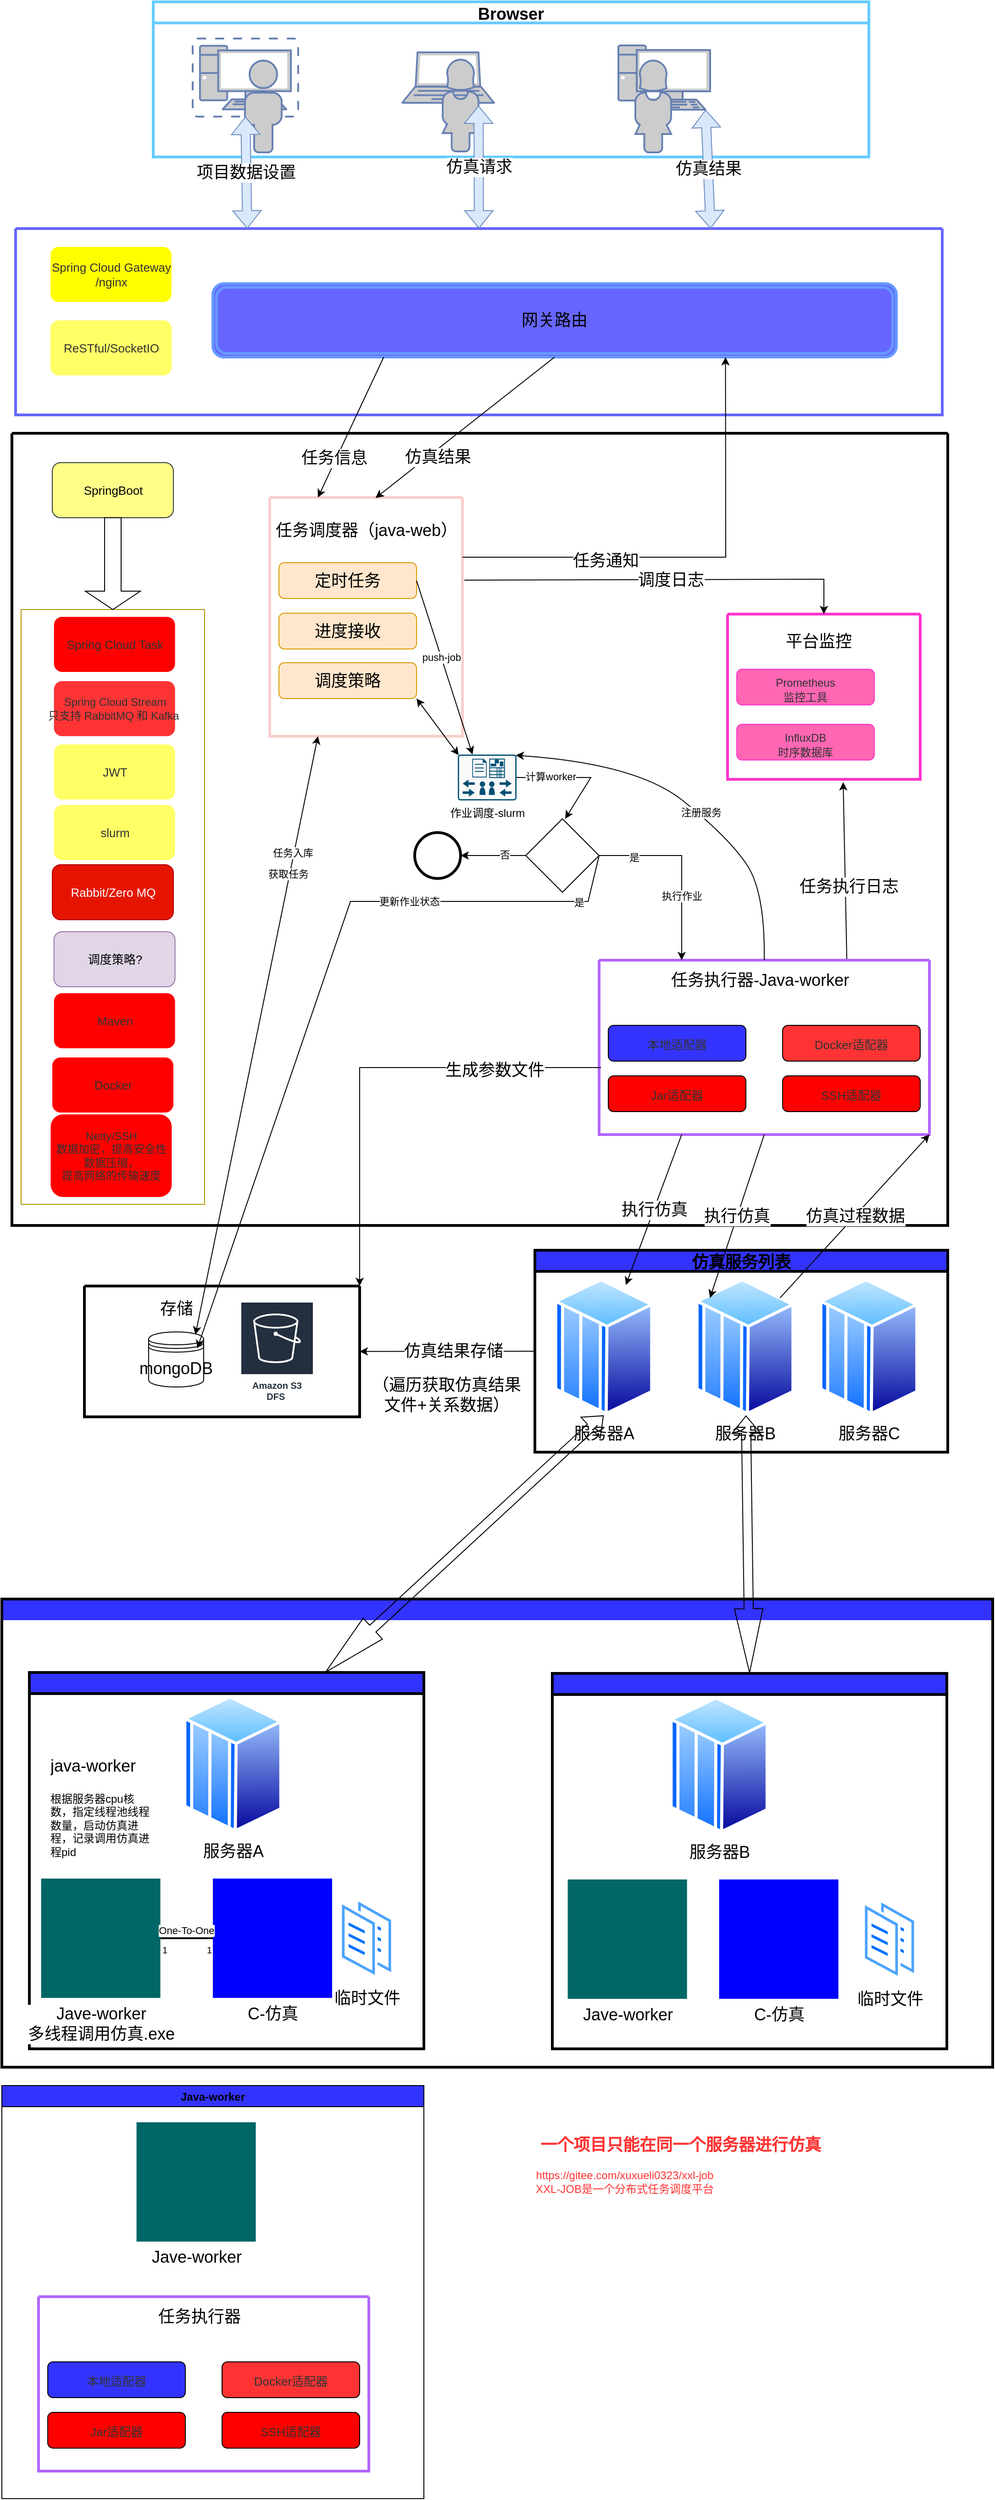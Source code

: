 <mxfile version="15.6.6" type="github">
  <diagram id="qDoRCjZpvKYwgtijY3Rj" name="Page-1">
    <mxGraphModel dx="1350" dy="805" grid="1" gridSize="10" guides="1" tooltips="1" connect="1" arrows="1" fold="1" page="1" pageScale="1" pageWidth="1169" pageHeight="1654" math="0" shadow="0">
      <root>
        <mxCell id="0" />
        <mxCell id="1" parent="0" />
        <mxCell id="FIGIB_8hsxKfk9FqheqO-1" value="Browser" style="swimlane;strokeColor=#66ccff;strokeWidth=3;fontSize=18;" vertex="1" parent="1">
          <mxGeometry x="185" y="70" width="780" height="169" as="geometry" />
        </mxCell>
        <mxCell id="FIGIB_8hsxKfk9FqheqO-2" value="" style="fontColor=#0066CC;verticalAlign=top;verticalLabelPosition=bottom;labelPosition=center;align=center;html=1;outlineConnect=0;fillColor=#CCCCCC;strokeColor=#6881B3;gradientColor=none;gradientDirection=north;strokeWidth=2;shape=mxgraph.networks.virtual_pc;" vertex="1" parent="FIGIB_8hsxKfk9FqheqO-1">
          <mxGeometry x="43" y="40" width="115" height="85" as="geometry" />
        </mxCell>
        <mxCell id="FIGIB_8hsxKfk9FqheqO-3" value="" style="fontColor=#0066CC;verticalAlign=top;verticalLabelPosition=bottom;labelPosition=center;align=center;html=1;outlineConnect=0;fillColor=#CCCCCC;strokeColor=#6881B3;gradientColor=none;gradientDirection=north;strokeWidth=2;shape=mxgraph.networks.laptop;" vertex="1" parent="FIGIB_8hsxKfk9FqheqO-1">
          <mxGeometry x="271.5" y="55" width="100" height="55" as="geometry" />
        </mxCell>
        <mxCell id="FIGIB_8hsxKfk9FqheqO-4" value="" style="fontColor=#0066CC;verticalAlign=top;verticalLabelPosition=bottom;labelPosition=center;align=center;html=1;outlineConnect=0;fillColor=#CCCCCC;strokeColor=#6881B3;gradientColor=none;gradientDirection=north;strokeWidth=2;shape=mxgraph.networks.pc;" vertex="1" parent="FIGIB_8hsxKfk9FqheqO-1">
          <mxGeometry x="507" y="47.5" width="100" height="70" as="geometry" />
        </mxCell>
        <mxCell id="FIGIB_8hsxKfk9FqheqO-5" value="" style="fontColor=#0066CC;verticalAlign=top;verticalLabelPosition=bottom;labelPosition=center;align=center;html=1;outlineConnect=0;fillColor=#CCCCCC;strokeColor=#6881B3;gradientColor=none;gradientDirection=north;strokeWidth=2;shape=mxgraph.networks.user_female;rounded=0;shadow=0;glass=0;sketch=0;fontSize=18;startSize=23;" vertex="1" parent="FIGIB_8hsxKfk9FqheqO-1">
          <mxGeometry x="315" y="63" width="40" height="100" as="geometry" />
        </mxCell>
        <mxCell id="FIGIB_8hsxKfk9FqheqO-6" value="" style="fontColor=#0066CC;verticalAlign=top;verticalLabelPosition=bottom;labelPosition=center;align=center;html=1;outlineConnect=0;fillColor=#CCCCCC;strokeColor=#6881B3;gradientColor=none;gradientDirection=north;strokeWidth=2;shape=mxgraph.networks.user_male;rounded=0;shadow=0;glass=0;sketch=0;fontSize=18;startSize=23;" vertex="1" parent="FIGIB_8hsxKfk9FqheqO-1">
          <mxGeometry x="100" y="64" width="40" height="100" as="geometry" />
        </mxCell>
        <mxCell id="FIGIB_8hsxKfk9FqheqO-7" value="" style="fontColor=#0066CC;verticalAlign=top;verticalLabelPosition=bottom;labelPosition=center;align=center;html=1;outlineConnect=0;fillColor=#CCCCCC;strokeColor=#6881B3;gradientColor=none;gradientDirection=north;strokeWidth=2;shape=mxgraph.networks.user_female;rounded=0;shadow=0;glass=0;sketch=0;fontSize=18;startSize=23;" vertex="1" parent="FIGIB_8hsxKfk9FqheqO-1">
          <mxGeometry x="525" y="64" width="40" height="100" as="geometry" />
        </mxCell>
        <mxCell id="FIGIB_8hsxKfk9FqheqO-8" value="" style="swimlane;startSize=0;fontSize=18;strokeColor=#6666ff;strokeWidth=3;" vertex="1" parent="1">
          <mxGeometry x="35" y="317" width="1010" height="203" as="geometry" />
        </mxCell>
        <mxCell id="FIGIB_8hsxKfk9FqheqO-9" value="&lt;font style=&quot;font-size: 18px&quot;&gt;网关路由&lt;/font&gt;" style="shape=ext;double=1;rounded=1;whiteSpace=wrap;html=1;strokeColor=#6699ff;strokeWidth=3;fontSize=18;fillColor=#6666FF;" vertex="1" parent="FIGIB_8hsxKfk9FqheqO-8">
          <mxGeometry x="215" y="60" width="745" height="80" as="geometry" />
        </mxCell>
        <mxCell id="FIGIB_8hsxKfk9FqheqO-10" value="&lt;span style=&quot;color: rgb(50 , 50 , 50) ; font-size: 13px ; background-color: rgba(255 , 255 , 255 , 0.01)&quot;&gt;Spring Cloud Gateway&lt;br&gt;/nginx&lt;br&gt;&lt;/span&gt;" style="rounded=1;align=center;fillColor=#FFFF00;strokeColor=none;html=1;fontColor=#596780;fontSize=12" vertex="1" parent="FIGIB_8hsxKfk9FqheqO-8">
          <mxGeometry x="38" y="20" width="132" height="60" as="geometry" />
        </mxCell>
        <mxCell id="FIGIB_8hsxKfk9FqheqO-11" value="&lt;span style=&quot;color: rgb(50 , 50 , 50) ; font-size: 13px ; background-color: rgba(255 , 255 , 255 , 0.01)&quot;&gt;ReSTful/SocketIO&lt;/span&gt;" style="rounded=1;align=center;fillColor=#ffff66;strokeColor=none;html=1;fontColor=#596780;fontSize=12" vertex="1" parent="FIGIB_8hsxKfk9FqheqO-8">
          <mxGeometry x="38" y="100" width="132" height="60" as="geometry" />
        </mxCell>
        <mxCell id="FIGIB_8hsxKfk9FqheqO-12" value="项目数据设置" style="shape=flexArrow;endArrow=classic;startArrow=classic;html=1;rounded=0;fontSize=18;entryX=0.25;entryY=0;entryDx=0;entryDy=0;exitX=0.5;exitY=1;exitDx=0;exitDy=0;fillColor=#dae8fc;strokeColor=#6c8ebf;exitPerimeter=0;" edge="1" parent="1" source="FIGIB_8hsxKfk9FqheqO-2" target="FIGIB_8hsxKfk9FqheqO-8">
          <mxGeometry width="100" height="100" relative="1" as="geometry">
            <mxPoint x="440" y="627" as="sourcePoint" />
            <mxPoint x="460" y="277" as="targetPoint" />
          </mxGeometry>
        </mxCell>
        <mxCell id="FIGIB_8hsxKfk9FqheqO-13" value="仿真请求" style="shape=flexArrow;endArrow=classic;startArrow=classic;html=1;rounded=0;fontSize=18;entryX=0.99;entryY=0.5;entryDx=0;entryDy=0;exitX=0.5;exitY=0;exitDx=0;exitDy=0;fillColor=#dae8fc;strokeColor=#6c8ebf;entryPerimeter=0;" edge="1" parent="1" source="FIGIB_8hsxKfk9FqheqO-8" target="FIGIB_8hsxKfk9FqheqO-5">
          <mxGeometry width="100" height="100" relative="1" as="geometry">
            <mxPoint x="626" y="276" as="sourcePoint" />
            <mxPoint x="630" y="190" as="targetPoint" />
          </mxGeometry>
        </mxCell>
        <mxCell id="FIGIB_8hsxKfk9FqheqO-14" value="仿真结果" style="shape=flexArrow;endArrow=classic;startArrow=classic;html=1;rounded=0;fontSize=18;entryX=0.75;entryY=0;entryDx=0;entryDy=0;fillColor=#dae8fc;strokeColor=#6c8ebf;exitX=0.95;exitY=1;exitDx=0;exitDy=0;exitPerimeter=0;" edge="1" parent="1" source="FIGIB_8hsxKfk9FqheqO-4" target="FIGIB_8hsxKfk9FqheqO-8">
          <mxGeometry width="100" height="100" relative="1" as="geometry">
            <mxPoint x="786" y="190" as="sourcePoint" />
            <mxPoint x="639" y="298" as="targetPoint" />
          </mxGeometry>
        </mxCell>
        <mxCell id="FIGIB_8hsxKfk9FqheqO-15" value="" style="swimlane;startSize=0;fontSize=18;strokeColor=default;strokeWidth=3;fillColor=#e1d5e7;fontColor=default;" vertex="1" parent="1">
          <mxGeometry x="31" y="540" width="1020" height="863" as="geometry" />
        </mxCell>
        <mxCell id="FIGIB_8hsxKfk9FqheqO-16" value="" style="swimlane;startSize=0;fontSize=18;strokeWidth=3;fillColor=#F8CECC;strokeColor=#F8CECC;fontColor=default;" vertex="1" parent="FIGIB_8hsxKfk9FqheqO-15">
          <mxGeometry x="281" y="70" width="210" height="260" as="geometry" />
        </mxCell>
        <mxCell id="FIGIB_8hsxKfk9FqheqO-17" value="定时任务" style="rounded=1;whiteSpace=wrap;html=1;fontSize=18;fillColor=#ffe6cc;strokeColor=#d79b00;" vertex="1" parent="FIGIB_8hsxKfk9FqheqO-16">
          <mxGeometry x="10" y="71" width="150" height="39" as="geometry" />
        </mxCell>
        <mxCell id="FIGIB_8hsxKfk9FqheqO-18" value="进度接收" style="rounded=1;whiteSpace=wrap;html=1;fontSize=18;fillColor=#ffe6cc;strokeColor=#d79b00;" vertex="1" parent="FIGIB_8hsxKfk9FqheqO-16">
          <mxGeometry x="10" y="126" width="150" height="39" as="geometry" />
        </mxCell>
        <mxCell id="FIGIB_8hsxKfk9FqheqO-19" value="任务调度器（java-web）" style="text;html=1;align=center;verticalAlign=middle;resizable=0;points=[];autosize=1;strokeColor=none;fillColor=none;fontSize=18;fontColor=default;" vertex="1" parent="FIGIB_8hsxKfk9FqheqO-16">
          <mxGeometry y="21" width="210" height="30" as="geometry" />
        </mxCell>
        <mxCell id="FIGIB_8hsxKfk9FqheqO-109" value="调度策略" style="rounded=1;whiteSpace=wrap;html=1;fontSize=18;fillColor=#ffe6cc;strokeColor=#d79b00;fontColor=default;" vertex="1" parent="FIGIB_8hsxKfk9FqheqO-16">
          <mxGeometry x="10" y="180" width="150" height="39" as="geometry" />
        </mxCell>
        <mxCell id="FIGIB_8hsxKfk9FqheqO-20" value="" style="swimlane;startSize=0;fontSize=18;strokeColor=#ff33cc;strokeWidth=3;fillColor=default;fontColor=default;" vertex="1" parent="FIGIB_8hsxKfk9FqheqO-15">
          <mxGeometry x="780" y="197" width="210" height="180" as="geometry" />
        </mxCell>
        <mxCell id="FIGIB_8hsxKfk9FqheqO-21" value="&lt;span style=&quot;color: rgb(50 , 50 , 50) ; font-size: 12px ; background-color: rgba(255 , 255 , 255 , 0.01)&quot;&gt;InfluxDB&lt;/span&gt;&lt;div style=&quot;resize: none ; outline: none ; font-size: 12px ; color: rgb(50 , 50 , 50)&quot;&gt;时序数据库&lt;/div&gt;" style="rounded=1;whiteSpace=wrap;html=1;fontSize=18;strokeColor=#ff33cc;fillColor=#FF66B3;" vertex="1" parent="FIGIB_8hsxKfk9FqheqO-20">
          <mxGeometry x="10" y="120" width="150" height="39" as="geometry" />
        </mxCell>
        <mxCell id="FIGIB_8hsxKfk9FqheqO-22" value="&lt;span style=&quot;color: rgb(50 , 50 , 50) ; font-size: 12px ; background-color: rgba(255 , 255 , 255 , 0.01)&quot;&gt;Prometheus&lt;/span&gt;&lt;div style=&quot;resize: none ; outline: none ; font-size: 12px ; color: rgb(50 , 50 , 50)&quot;&gt;监控工具&lt;/div&gt;" style="rounded=1;whiteSpace=wrap;html=1;fontSize=18;strokeColor=#ff33cc;fillColor=#FF66B3;" vertex="1" parent="FIGIB_8hsxKfk9FqheqO-20">
          <mxGeometry x="10" y="60" width="150" height="39" as="geometry" />
        </mxCell>
        <mxCell id="FIGIB_8hsxKfk9FqheqO-23" value="" style="endArrow=classic;html=1;rounded=0;fontSize=18;entryX=0.5;entryY=0;entryDx=0;entryDy=0;exitX=1.01;exitY=0.346;exitDx=0;exitDy=0;strokeColor=default;labelBackgroundColor=default;fontColor=default;exitPerimeter=0;" edge="1" parent="FIGIB_8hsxKfk9FqheqO-15" source="FIGIB_8hsxKfk9FqheqO-16" target="FIGIB_8hsxKfk9FqheqO-20">
          <mxGeometry width="50" height="50" relative="1" as="geometry">
            <mxPoint x="530" y="180" as="sourcePoint" />
            <mxPoint x="580" y="130" as="targetPoint" />
            <Array as="points">
              <mxPoint x="885" y="159" />
            </Array>
          </mxGeometry>
        </mxCell>
        <mxCell id="FIGIB_8hsxKfk9FqheqO-24" value="调度日志" style="edgeLabel;html=1;align=center;verticalAlign=middle;resizable=0;points=[];fontSize=18;" vertex="1" connectable="0" parent="FIGIB_8hsxKfk9FqheqO-23">
          <mxGeometry x="0.039" relative="1" as="geometry">
            <mxPoint x="1" as="offset" />
          </mxGeometry>
        </mxCell>
        <mxCell id="FIGIB_8hsxKfk9FqheqO-25" value="" style="endArrow=classic;html=1;rounded=0;fontSize=18;entryX=0.6;entryY=1.017;entryDx=0;entryDy=0;exitX=0.75;exitY=0;exitDx=0;exitDy=0;strokeColor=default;labelBackgroundColor=default;fontColor=default;entryPerimeter=0;" edge="1" parent="FIGIB_8hsxKfk9FqheqO-15" source="FIGIB_8hsxKfk9FqheqO-30" target="FIGIB_8hsxKfk9FqheqO-20">
          <mxGeometry width="50" height="50" relative="1" as="geometry">
            <mxPoint x="800" y="583" as="sourcePoint" />
            <mxPoint x="750" y="490" as="targetPoint" />
          </mxGeometry>
        </mxCell>
        <mxCell id="FIGIB_8hsxKfk9FqheqO-26" value="任务执行日志" style="edgeLabel;html=1;align=center;verticalAlign=middle;resizable=0;points=[];fontSize=18;" vertex="1" connectable="0" parent="FIGIB_8hsxKfk9FqheqO-25">
          <mxGeometry x="-0.159" y="-4" relative="1" as="geometry">
            <mxPoint x="-1" y="1" as="offset" />
          </mxGeometry>
        </mxCell>
        <mxCell id="FIGIB_8hsxKfk9FqheqO-30" value="" style="swimlane;startSize=0;fontSize=18;strokeWidth=3;strokeColor=#B266FF;fillColor=default;fontColor=default;" vertex="1" parent="FIGIB_8hsxKfk9FqheqO-15">
          <mxGeometry x="640" y="574" width="360" height="190" as="geometry" />
        </mxCell>
        <mxCell id="FIGIB_8hsxKfk9FqheqO-31" value="&lt;span style=&quot;color: rgb(50 , 50 , 50) ; font-size: 13px ; background-color: rgba(255 , 255 , 255 , 0.01)&quot;&gt;本地适配器&lt;/span&gt;" style="rounded=1;whiteSpace=wrap;html=1;fontSize=18;fillColor=#3333FF;" vertex="1" parent="FIGIB_8hsxKfk9FqheqO-30">
          <mxGeometry x="10" y="71" width="150" height="39" as="geometry" />
        </mxCell>
        <mxCell id="FIGIB_8hsxKfk9FqheqO-32" value="&lt;span style=&quot;color: rgb(50 , 50 , 50) ; font-size: 13px ; background-color: rgba(255 , 255 , 255 , 0.01)&quot;&gt;Jar适配器&lt;/span&gt;" style="rounded=1;whiteSpace=wrap;html=1;fontSize=18;fillColor=#FF0000;" vertex="1" parent="FIGIB_8hsxKfk9FqheqO-30">
          <mxGeometry x="10" y="126" width="150" height="39" as="geometry" />
        </mxCell>
        <mxCell id="FIGIB_8hsxKfk9FqheqO-33" value="&lt;span style=&quot;color: rgb(50 , 50 , 50) ; font-size: 13px ; background-color: rgba(255 , 255 , 255 , 0.01)&quot;&gt;Docker适配器&lt;/span&gt;" style="rounded=1;whiteSpace=wrap;html=1;fontSize=18;fillColor=#FF3333;" vertex="1" parent="FIGIB_8hsxKfk9FqheqO-30">
          <mxGeometry x="200" y="71" width="150" height="39" as="geometry" />
        </mxCell>
        <mxCell id="FIGIB_8hsxKfk9FqheqO-34" value="&lt;span style=&quot;color: rgb(50 , 50 , 50) ; font-size: 13px ; background-color: rgba(255 , 255 , 255 , 0.01)&quot;&gt;SSH适配器&lt;/span&gt;" style="rounded=1;whiteSpace=wrap;html=1;fontSize=18;fillColor=#FF0000;" vertex="1" parent="FIGIB_8hsxKfk9FqheqO-30">
          <mxGeometry x="200" y="126" width="150" height="39" as="geometry" />
        </mxCell>
        <mxCell id="FIGIB_8hsxKfk9FqheqO-35" value="任务执行器-Java-worker" style="text;html=1;align=center;verticalAlign=middle;resizable=0;points=[];autosize=1;strokeColor=none;fillColor=none;fontSize=18;" vertex="1" parent="FIGIB_8hsxKfk9FqheqO-30">
          <mxGeometry x="70" y="7" width="210" height="30" as="geometry" />
        </mxCell>
        <mxCell id="FIGIB_8hsxKfk9FqheqO-39" value="&lt;font&gt;&lt;span style=&quot;font-size: 13px ; background-color: rgba(255 , 255 , 255 , 0.01)&quot;&gt;SpringBoot&lt;/span&gt;&lt;/font&gt;" style="rounded=1;align=center;fillColor=#ffff88;strokeColor=#36393d;html=1;fontSize=12;fontColor=default;" vertex="1" parent="FIGIB_8hsxKfk9FqheqO-15">
          <mxGeometry x="44" y="32" width="132" height="60" as="geometry" />
        </mxCell>
        <mxCell id="FIGIB_8hsxKfk9FqheqO-40" value="" style="swimlane;startSize=0;fontColor=#000000;strokeColor=#B09500;fillColor=#e3c800;" vertex="1" parent="FIGIB_8hsxKfk9FqheqO-15">
          <mxGeometry x="10" y="192" width="200" height="648" as="geometry" />
        </mxCell>
        <mxCell id="FIGIB_8hsxKfk9FqheqO-41" value="&lt;span style=&quot;color: rgb(50 , 50 , 50) ; font-size: 13px ; background-color: rgba(255 , 255 , 255 , 0.01)&quot;&gt;Spring Cloud Task&lt;/span&gt;" style="rounded=1;align=center;fillColor=#FF0000;strokeColor=none;html=1;fontColor=#596780;fontSize=12" vertex="1" parent="FIGIB_8hsxKfk9FqheqO-40">
          <mxGeometry x="35.8" y="8" width="132" height="60" as="geometry" />
        </mxCell>
        <mxCell id="FIGIB_8hsxKfk9FqheqO-42" value="&lt;span style=&quot;color: rgb(50 , 50 , 50) ; background-color: rgba(255 , 255 , 255 , 0.01)&quot;&gt;Spring Cloud Stream&lt;/span&gt;&lt;div style=&quot;resize: none ; outline: none ; color: rgb(50 , 50 , 50)&quot;&gt;只支持 RabbitMQ 和 Kafka&amp;nbsp;&lt;/div&gt;" style="rounded=1;align=center;fillColor=#FF3333;strokeColor=none;html=1;fontColor=#596780;fontSize=12" vertex="1" parent="FIGIB_8hsxKfk9FqheqO-40">
          <mxGeometry x="35.8" y="78" width="132" height="60" as="geometry" />
        </mxCell>
        <mxCell id="FIGIB_8hsxKfk9FqheqO-43" value="&lt;span style=&quot;font-size: 13px; background-color: rgba(255, 255, 255, 0.01);&quot;&gt;Rabbit/Zero MQ&lt;/span&gt;" style="rounded=1;align=center;fillColor=#e51400;strokeColor=#B20000;html=1;fontSize=12;fontColor=#ffffff;" vertex="1" parent="FIGIB_8hsxKfk9FqheqO-40">
          <mxGeometry x="34" y="278" width="132" height="60" as="geometry" />
        </mxCell>
        <mxCell id="FIGIB_8hsxKfk9FqheqO-44" value="&lt;span style=&quot;color: rgb(50 , 50 , 50) ; font-size: 13px ; background-color: rgba(255 , 255 , 255 , 0.01)&quot;&gt;Maven&lt;/span&gt;" style="rounded=1;align=center;fillColor=#FF0000;strokeColor=none;html=1;fontColor=#596780;fontSize=12" vertex="1" parent="FIGIB_8hsxKfk9FqheqO-40">
          <mxGeometry x="35.8" y="418" width="132" height="60" as="geometry" />
        </mxCell>
        <mxCell id="FIGIB_8hsxKfk9FqheqO-45" value="&lt;span style=&quot;color: rgb(50 , 50 , 50) ; font-size: 13px ; background-color: rgba(255 , 255 , 255 , 0.01)&quot;&gt;Docker&lt;/span&gt;" style="rounded=1;align=center;fillColor=#FF0000;strokeColor=none;html=1;fontColor=#596780;fontSize=12" vertex="1" parent="FIGIB_8hsxKfk9FqheqO-40">
          <mxGeometry x="34" y="488" width="132" height="60" as="geometry" />
        </mxCell>
        <mxCell id="FIGIB_8hsxKfk9FqheqO-46" value="&lt;span style=&quot;color: rgb(50 , 50 , 50) ; background-color: rgba(255 , 255 , 255 , 0.01)&quot;&gt;Netty/SSH&lt;/span&gt;&lt;div style=&quot;resize: none ; outline: none ; color: rgb(50 , 50 , 50)&quot;&gt;数据加密，提高安全性&lt;br&gt;数据压缩，&lt;/div&gt;&lt;div style=&quot;resize: none ; outline: none ; color: rgb(50 , 50 , 50)&quot;&gt;提高网络的传输速度&lt;/div&gt;" style="rounded=1;align=center;fillColor=#FF0000;strokeColor=none;html=1;fontColor=#596780;fontSize=12" vertex="1" parent="FIGIB_8hsxKfk9FqheqO-40">
          <mxGeometry x="32.2" y="550" width="132" height="90" as="geometry" />
        </mxCell>
        <mxCell id="FIGIB_8hsxKfk9FqheqO-47" value="&lt;font color=&quot;#323232&quot;&gt;&lt;span style=&quot;font-size: 13px ; background-color: rgba(255 , 255 , 255 , 0.01)&quot;&gt;JWT&lt;/span&gt;&lt;/font&gt;" style="rounded=1;align=center;fillColor=#ffff66;strokeColor=none;html=1;fontColor=#596780;fontSize=12" vertex="1" parent="FIGIB_8hsxKfk9FqheqO-40">
          <mxGeometry x="35.8" y="147" width="132" height="60" as="geometry" />
        </mxCell>
        <mxCell id="FIGIB_8hsxKfk9FqheqO-48" value="&lt;font&gt;&lt;span style=&quot;font-size: 13px ; background-color: rgba(255 , 255 , 255 , 0.01)&quot;&gt;调度策略?&lt;/span&gt;&lt;/font&gt;" style="rounded=1;align=center;fillColor=#e1d5e7;strokeColor=#9673a6;html=1;fontSize=12;fontColor=default;" vertex="1" parent="FIGIB_8hsxKfk9FqheqO-40">
          <mxGeometry x="35.8" y="351" width="132" height="60" as="geometry" />
        </mxCell>
        <mxCell id="FIGIB_8hsxKfk9FqheqO-129" value="&lt;font color=&quot;#323232&quot;&gt;&lt;span style=&quot;font-size: 13px ; background-color: rgba(255 , 255 , 255 , 0.01)&quot;&gt;slurm&lt;/span&gt;&lt;/font&gt;" style="rounded=1;align=center;fillColor=#ffff66;strokeColor=none;html=1;fontColor=#596780;fontSize=12" vertex="1" parent="FIGIB_8hsxKfk9FqheqO-40">
          <mxGeometry x="35.8" y="213" width="132" height="60" as="geometry" />
        </mxCell>
        <mxCell id="FIGIB_8hsxKfk9FqheqO-49" value="" style="shape=singleArrow;direction=south;whiteSpace=wrap;html=1;fontColor=default;strokeColor=default;fillColor=default;" vertex="1" parent="FIGIB_8hsxKfk9FqheqO-15">
          <mxGeometry x="80" y="92" width="60" height="100" as="geometry" />
        </mxCell>
        <mxCell id="FIGIB_8hsxKfk9FqheqO-106" value="作业调度-slurm" style="sketch=0;points=[[0.015,0.015,0],[0.985,0.015,0],[0.985,0.985,0],[0.015,0.985,0],[0.25,0,0],[0.5,0,0],[0.75,0,0],[1,0.25,0],[1,0.5,0],[1,0.75,0],[0.75,1,0],[0.5,1,0],[0.25,1,0],[0,0.75,0],[0,0.5,0],[0,0.25,0]];verticalLabelPosition=bottom;html=1;verticalAlign=top;aspect=fixed;align=center;pointerEvents=1;shape=mxgraph.cisco19.rect;prIcon=meeting_scheduling_and_management_server;fillColor=#FAFAFA;strokeColor=#005073;fontColor=default;" vertex="1" parent="FIGIB_8hsxKfk9FqheqO-15">
          <mxGeometry x="486" y="350" width="64" height="50" as="geometry" />
        </mxCell>
        <mxCell id="FIGIB_8hsxKfk9FqheqO-111" value="" style="endArrow=classic;startArrow=classic;html=1;rounded=0;labelBackgroundColor=default;fontColor=default;strokeColor=default;entryX=1;entryY=1;entryDx=0;entryDy=0;exitX=0.015;exitY=0.015;exitDx=0;exitDy=0;exitPerimeter=0;" edge="1" parent="FIGIB_8hsxKfk9FqheqO-15" source="FIGIB_8hsxKfk9FqheqO-106" target="FIGIB_8hsxKfk9FqheqO-109">
          <mxGeometry width="50" height="50" relative="1" as="geometry">
            <mxPoint x="411" y="450" as="sourcePoint" />
            <mxPoint x="461" y="400" as="targetPoint" />
          </mxGeometry>
        </mxCell>
        <mxCell id="FIGIB_8hsxKfk9FqheqO-115" value="" style="rhombus;whiteSpace=wrap;html=1;labelBackgroundColor=default;fontColor=default;strokeColor=default;fillColor=default;" vertex="1" parent="FIGIB_8hsxKfk9FqheqO-15">
          <mxGeometry x="560" y="420" width="80" height="80" as="geometry" />
        </mxCell>
        <mxCell id="FIGIB_8hsxKfk9FqheqO-116" value="" style="endArrow=classic;html=1;rounded=0;labelBackgroundColor=default;fontColor=default;strokeColor=default;exitX=1;exitY=0.5;exitDx=0;exitDy=0;exitPerimeter=0;entryX=0.5;entryY=0;entryDx=0;entryDy=0;" edge="1" parent="FIGIB_8hsxKfk9FqheqO-15" source="FIGIB_8hsxKfk9FqheqO-106">
          <mxGeometry width="50" height="50" relative="1" as="geometry">
            <mxPoint x="558" y="375" as="sourcePoint" />
            <mxPoint x="603" y="420" as="targetPoint" />
            <Array as="points">
              <mxPoint x="574" y="375" />
              <mxPoint x="631" y="375" />
            </Array>
          </mxGeometry>
        </mxCell>
        <mxCell id="FIGIB_8hsxKfk9FqheqO-125" value="计算worker" style="edgeLabel;html=1;align=center;verticalAlign=middle;resizable=0;points=[];fontColor=default;" vertex="1" connectable="0" parent="FIGIB_8hsxKfk9FqheqO-116">
          <mxGeometry x="-0.454" y="1" relative="1" as="geometry">
            <mxPoint as="offset" />
          </mxGeometry>
        </mxCell>
        <mxCell id="FIGIB_8hsxKfk9FqheqO-117" value="" style="endArrow=classic;html=1;rounded=0;labelBackgroundColor=default;fontColor=default;strokeColor=default;exitX=1;exitY=0.5;exitDx=0;exitDy=0;entryX=0.25;entryY=0;entryDx=0;entryDy=0;" edge="1" parent="FIGIB_8hsxKfk9FqheqO-15" source="FIGIB_8hsxKfk9FqheqO-115" target="FIGIB_8hsxKfk9FqheqO-30">
          <mxGeometry width="50" height="50" relative="1" as="geometry">
            <mxPoint x="691" y="480" as="sourcePoint" />
            <mxPoint x="730" y="490" as="targetPoint" />
            <Array as="points">
              <mxPoint x="730" y="460" />
            </Array>
          </mxGeometry>
        </mxCell>
        <mxCell id="FIGIB_8hsxKfk9FqheqO-118" value="是" style="edgeLabel;html=1;align=center;verticalAlign=middle;resizable=0;points=[];fontColor=default;" vertex="1" connectable="0" parent="FIGIB_8hsxKfk9FqheqO-117">
          <mxGeometry x="-0.629" y="-2" relative="1" as="geometry">
            <mxPoint as="offset" />
          </mxGeometry>
        </mxCell>
        <mxCell id="FIGIB_8hsxKfk9FqheqO-131" value="执行作业" style="edgeLabel;html=1;align=center;verticalAlign=middle;resizable=0;points=[];fontColor=default;" vertex="1" connectable="0" parent="FIGIB_8hsxKfk9FqheqO-117">
          <mxGeometry x="0.314" relative="1" as="geometry">
            <mxPoint as="offset" />
          </mxGeometry>
        </mxCell>
        <mxCell id="FIGIB_8hsxKfk9FqheqO-119" value="" style="endArrow=classic;html=1;rounded=0;labelBackgroundColor=default;fontColor=default;strokeColor=default;exitX=0;exitY=0.5;exitDx=0;exitDy=0;" edge="1" parent="FIGIB_8hsxKfk9FqheqO-15" source="FIGIB_8hsxKfk9FqheqO-115" target="FIGIB_8hsxKfk9FqheqO-122">
          <mxGeometry width="50" height="50" relative="1" as="geometry">
            <mxPoint x="431" y="530" as="sourcePoint" />
            <mxPoint x="481" y="460" as="targetPoint" />
          </mxGeometry>
        </mxCell>
        <mxCell id="FIGIB_8hsxKfk9FqheqO-121" value="否" style="edgeLabel;html=1;align=center;verticalAlign=middle;resizable=0;points=[];fontColor=default;" vertex="1" connectable="0" parent="FIGIB_8hsxKfk9FqheqO-119">
          <mxGeometry x="-0.338" y="-1" relative="1" as="geometry">
            <mxPoint as="offset" />
          </mxGeometry>
        </mxCell>
        <mxCell id="FIGIB_8hsxKfk9FqheqO-122" value="" style="points=[[0.145,0.145,0],[0.5,0,0],[0.855,0.145,0],[1,0.5,0],[0.855,0.855,0],[0.5,1,0],[0.145,0.855,0],[0,0.5,0]];shape=mxgraph.bpmn.event;html=1;verticalLabelPosition=bottom;labelBackgroundColor=#ffffff;verticalAlign=top;align=center;perimeter=ellipsePerimeter;outlineConnect=0;aspect=fixed;outline=end;symbol=terminate2;fontColor=default;strokeColor=default;fillColor=default;" vertex="1" parent="FIGIB_8hsxKfk9FqheqO-15">
          <mxGeometry x="439" y="435" width="50" height="50" as="geometry" />
        </mxCell>
        <mxCell id="FIGIB_8hsxKfk9FqheqO-133" value="" style="endArrow=classic;html=1;rounded=0;labelBackgroundColor=default;fontColor=default;strokeColor=default;exitX=1;exitY=0.5;exitDx=0;exitDy=0;entryX=0.25;entryY=0;entryDx=0;entryDy=0;entryPerimeter=0;" edge="1" parent="FIGIB_8hsxKfk9FqheqO-15" source="FIGIB_8hsxKfk9FqheqO-17" target="FIGIB_8hsxKfk9FqheqO-106">
          <mxGeometry width="50" height="50" relative="1" as="geometry">
            <mxPoint x="531" y="240" as="sourcePoint" />
            <mxPoint x="581" y="190" as="targetPoint" />
          </mxGeometry>
        </mxCell>
        <mxCell id="FIGIB_8hsxKfk9FqheqO-134" value="push-job" style="edgeLabel;html=1;align=center;verticalAlign=middle;resizable=0;points=[];fontColor=default;" vertex="1" connectable="0" parent="FIGIB_8hsxKfk9FqheqO-133">
          <mxGeometry x="-0.128" relative="1" as="geometry">
            <mxPoint as="offset" />
          </mxGeometry>
        </mxCell>
        <mxCell id="FIGIB_8hsxKfk9FqheqO-135" value="" style="curved=1;endArrow=classic;html=1;rounded=0;labelBackgroundColor=default;fontColor=default;strokeColor=default;entryX=0.985;entryY=0.015;entryDx=0;entryDy=0;entryPerimeter=0;exitX=0.5;exitY=0;exitDx=0;exitDy=0;" edge="1" parent="FIGIB_8hsxKfk9FqheqO-15" source="FIGIB_8hsxKfk9FqheqO-30" target="FIGIB_8hsxKfk9FqheqO-106">
          <mxGeometry width="50" height="50" relative="1" as="geometry">
            <mxPoint x="771" y="500" as="sourcePoint" />
            <mxPoint x="821" y="450" as="targetPoint" />
            <Array as="points">
              <mxPoint x="821" y="500" />
              <mxPoint x="781" y="440" />
              <mxPoint x="681" y="360" />
            </Array>
          </mxGeometry>
        </mxCell>
        <mxCell id="FIGIB_8hsxKfk9FqheqO-136" value="注册服务" style="edgeLabel;html=1;align=center;verticalAlign=middle;resizable=0;points=[];fontColor=default;" vertex="1" connectable="0" parent="FIGIB_8hsxKfk9FqheqO-135">
          <mxGeometry x="-0.079" y="-2" relative="1" as="geometry">
            <mxPoint as="offset" />
          </mxGeometry>
        </mxCell>
        <mxCell id="FIGIB_8hsxKfk9FqheqO-50" value="平台监控" style="text;html=1;align=center;verticalAlign=middle;resizable=0;points=[];autosize=1;strokeColor=none;fillColor=none;fontSize=18;" vertex="1" parent="1">
          <mxGeometry x="865" y="752" width="90" height="30" as="geometry" />
        </mxCell>
        <mxCell id="FIGIB_8hsxKfk9FqheqO-52" value="" style="endArrow=classic;html=1;rounded=0;fontSize=18;exitX=0.25;exitY=1;exitDx=0;exitDy=0;entryX=0.25;entryY=0;entryDx=0;entryDy=0;" edge="1" parent="1" source="FIGIB_8hsxKfk9FqheqO-9" target="FIGIB_8hsxKfk9FqheqO-16">
          <mxGeometry width="50" height="50" relative="1" as="geometry">
            <mxPoint x="660" y="647" as="sourcePoint" />
            <mxPoint x="710" y="597" as="targetPoint" />
          </mxGeometry>
        </mxCell>
        <mxCell id="FIGIB_8hsxKfk9FqheqO-53" value="任务信息" style="edgeLabel;html=1;align=center;verticalAlign=middle;resizable=0;points=[];fontSize=18;" vertex="1" connectable="0" parent="FIGIB_8hsxKfk9FqheqO-52">
          <mxGeometry x="0.464" y="-2" relative="1" as="geometry">
            <mxPoint y="-1" as="offset" />
          </mxGeometry>
        </mxCell>
        <mxCell id="FIGIB_8hsxKfk9FqheqO-54" value="" style="endArrow=classic;html=1;rounded=0;fontSize=18;exitX=0.5;exitY=1;exitDx=0;exitDy=0;entryX=0.549;entryY=0.002;entryDx=0;entryDy=0;entryPerimeter=0;" edge="1" parent="1" source="FIGIB_8hsxKfk9FqheqO-9" target="FIGIB_8hsxKfk9FqheqO-16">
          <mxGeometry width="50" height="50" relative="1" as="geometry">
            <mxPoint x="690" y="667" as="sourcePoint" />
            <mxPoint x="740" y="617" as="targetPoint" />
          </mxGeometry>
        </mxCell>
        <mxCell id="FIGIB_8hsxKfk9FqheqO-55" value="仿真结果" style="edgeLabel;html=1;align=center;verticalAlign=middle;resizable=0;points=[];fontSize=18;" vertex="1" connectable="0" parent="FIGIB_8hsxKfk9FqheqO-54">
          <mxGeometry x="0.348" y="6" relative="1" as="geometry">
            <mxPoint as="offset" />
          </mxGeometry>
        </mxCell>
        <mxCell id="FIGIB_8hsxKfk9FqheqO-56" value="" style="endArrow=classic;html=1;rounded=0;fontSize=18;exitX=1;exitY=0.25;exitDx=0;exitDy=0;entryX=0.75;entryY=1;entryDx=0;entryDy=0;strokeColor=default;labelBackgroundColor=default;fontColor=default;" edge="1" parent="1" source="FIGIB_8hsxKfk9FqheqO-16" target="FIGIB_8hsxKfk9FqheqO-9">
          <mxGeometry width="50" height="50" relative="1" as="geometry">
            <mxPoint x="620" y="637" as="sourcePoint" />
            <mxPoint x="670" y="587" as="targetPoint" />
            <Array as="points">
              <mxPoint x="809" y="675" />
            </Array>
          </mxGeometry>
        </mxCell>
        <mxCell id="FIGIB_8hsxKfk9FqheqO-57" value="任务通知" style="edgeLabel;html=1;align=center;verticalAlign=middle;resizable=0;points=[];fontSize=18;" vertex="1" connectable="0" parent="FIGIB_8hsxKfk9FqheqO-56">
          <mxGeometry x="-0.382" y="-4" relative="1" as="geometry">
            <mxPoint as="offset" />
          </mxGeometry>
        </mxCell>
        <mxCell id="FIGIB_8hsxKfk9FqheqO-58" value="" style="swimlane;sketch=0;fontSize=18;strokeColor=#000000;strokeWidth=3;fillColor=#3333FF;swimlaneFillColor=none;swimlaneLine=0;glass=0;rounded=0;shadow=0;fontColor=default;" vertex="1" parent="1">
          <mxGeometry x="20" y="1810" width="1080" height="510" as="geometry" />
        </mxCell>
        <mxCell id="FIGIB_8hsxKfk9FqheqO-59" value="" style="swimlane;sketch=0;fontSize=18;strokeColor=#000000;strokeWidth=3;fillColor=#3333FF;fontColor=default;" vertex="1" parent="FIGIB_8hsxKfk9FqheqO-58">
          <mxGeometry x="30" y="80" width="430" height="410" as="geometry" />
        </mxCell>
        <mxCell id="FIGIB_8hsxKfk9FqheqO-60" value="临时文件" style="aspect=fixed;perimeter=ellipsePerimeter;html=1;align=center;shadow=0;dashed=0;spacingTop=3;image;image=img/lib/active_directory/documents.svg;fontSize=18;strokeColor=#000000;strokeWidth=3;fillColor=#3333FF;" vertex="1" parent="FIGIB_8hsxKfk9FqheqO-59">
          <mxGeometry x="337.8" y="244.5" width="59.4" height="90" as="geometry" />
        </mxCell>
        <mxCell id="FIGIB_8hsxKfk9FqheqO-61" value="服务器A" style="aspect=fixed;perimeter=ellipsePerimeter;html=1;align=center;shadow=0;dashed=0;spacingTop=3;image;image=img/lib/active_directory/mainframe_host.svg;fontSize=18;strokeColor=#000000;strokeWidth=3;fillColor=#3333FF;labelBackgroundColor=default;fontColor=default;" vertex="1" parent="FIGIB_8hsxKfk9FqheqO-59">
          <mxGeometry x="167.8" y="24.5" width="108" height="150" as="geometry" />
        </mxCell>
        <mxCell id="FIGIB_8hsxKfk9FqheqO-62" value="C-仿真" style="shape=image;html=1;verticalAlign=top;verticalLabelPosition=bottom;labelBackgroundColor=#ffffff;imageAspect=0;aspect=fixed;image=https://cdn4.iconfinder.com/data/icons/online-payment-methods-03/128/serve_payment_methods_copy-128.png;fontSize=18;strokeColor=#000000;strokeWidth=3;fillColor=#3333FF;imageBackground=#0000FF;fontColor=default;" vertex="1" parent="FIGIB_8hsxKfk9FqheqO-59">
          <mxGeometry x="200.0" y="224.5" width="130" height="130" as="geometry" />
        </mxCell>
        <mxCell id="FIGIB_8hsxKfk9FqheqO-63" value="Jave-worker&lt;br&gt;多线程调用仿真.exe" style="shape=image;html=1;verticalAlign=top;verticalLabelPosition=bottom;labelBackgroundColor=#ffffff;imageAspect=0;aspect=fixed;image=https://cdn4.iconfinder.com/data/icons/online-payment-methods-03/128/serve_payment_methods_copy-128.png;fontSize=18;strokeColor=#000000;strokeWidth=3;fillColor=#3333FF;sketch=0;imageBackground=#006666;fontColor=default;" vertex="1" parent="FIGIB_8hsxKfk9FqheqO-59">
          <mxGeometry x="12.8" y="224.5" width="130" height="130" as="geometry" />
        </mxCell>
        <mxCell id="FIGIB_8hsxKfk9FqheqO-64" value="One-To-One" style="verticalAlign=bottom;html=1;endArrow=none;edgeStyle=orthogonalEdgeStyle;strokeWidth=2;rounded=0;labelBackgroundColor=default;fontColor=default;strokeColor=default;" edge="1" parent="FIGIB_8hsxKfk9FqheqO-59" source="FIGIB_8hsxKfk9FqheqO-63" target="FIGIB_8hsxKfk9FqheqO-62">
          <mxGeometry relative="1" as="geometry">
            <mxPoint x="110" y="270" as="sourcePoint" />
            <mxPoint x="270" y="270" as="targetPoint" />
          </mxGeometry>
        </mxCell>
        <mxCell id="FIGIB_8hsxKfk9FqheqO-65" value="1" style="resizable=0;html=1;align=left;verticalAlign=top;labelBackgroundColor=none;fontSize=10;fontColor=default;strokeColor=default;fillColor=default;" connectable="0" vertex="1" parent="FIGIB_8hsxKfk9FqheqO-64">
          <mxGeometry x="-1" relative="1" as="geometry" />
        </mxCell>
        <mxCell id="FIGIB_8hsxKfk9FqheqO-66" value="1" style="resizable=0;html=1;align=right;verticalAlign=top;labelBackgroundColor=none;fontSize=10;fontColor=default;strokeColor=default;fillColor=default;" connectable="0" vertex="1" parent="FIGIB_8hsxKfk9FqheqO-64">
          <mxGeometry x="1" relative="1" as="geometry" />
        </mxCell>
        <mxCell id="FIGIB_8hsxKfk9FqheqO-67" value="&lt;h1&gt;&lt;font style=&quot;font-size: 18px ; font-weight: normal&quot;&gt;java-worker&lt;/font&gt;&lt;/h1&gt;&lt;div&gt;&lt;font style=&quot;font-size: 12px&quot;&gt;根据服务器cpu核数，指定线程池线程数量，启动仿真进程，记录调用仿真进程pid&lt;/font&gt;&lt;/div&gt;" style="text;html=1;strokeColor=none;fillColor=none;spacing=5;spacingTop=-20;whiteSpace=wrap;overflow=hidden;rounded=0;fontColor=default;" vertex="1" parent="FIGIB_8hsxKfk9FqheqO-59">
          <mxGeometry x="17.8" y="80" width="120" height="130" as="geometry" />
        </mxCell>
        <mxCell id="FIGIB_8hsxKfk9FqheqO-68" value="" style="swimlane;sketch=0;fontSize=18;strokeColor=#000000;strokeWidth=3;fillColor=#3333FF;" vertex="1" parent="FIGIB_8hsxKfk9FqheqO-58">
          <mxGeometry x="600" y="81" width="430" height="409" as="geometry" />
        </mxCell>
        <mxCell id="FIGIB_8hsxKfk9FqheqO-69" value="临时文件" style="aspect=fixed;perimeter=ellipsePerimeter;html=1;align=center;shadow=0;dashed=0;spacingTop=3;image;image=img/lib/active_directory/documents.svg;fontSize=18;strokeColor=#000000;strokeWidth=3;fillColor=#3333FF;" vertex="1" parent="FIGIB_8hsxKfk9FqheqO-68">
          <mxGeometry x="337.8" y="244.5" width="59.4" height="90" as="geometry" />
        </mxCell>
        <mxCell id="FIGIB_8hsxKfk9FqheqO-70" value="服务器B" style="aspect=fixed;perimeter=ellipsePerimeter;html=1;align=center;shadow=0;dashed=0;spacingTop=3;image;image=img/lib/active_directory/mainframe_host.svg;fontSize=18;strokeColor=#000000;strokeWidth=3;fillColor=#3333FF;" vertex="1" parent="FIGIB_8hsxKfk9FqheqO-68">
          <mxGeometry x="127.8" y="24.5" width="108" height="150" as="geometry" />
        </mxCell>
        <mxCell id="FIGIB_8hsxKfk9FqheqO-71" value="C-仿真" style="shape=image;html=1;verticalAlign=top;verticalLabelPosition=bottom;labelBackgroundColor=#ffffff;imageAspect=0;aspect=fixed;image=https://cdn4.iconfinder.com/data/icons/online-payment-methods-03/128/serve_payment_methods_copy-128.png;fontSize=18;strokeColor=#000000;strokeWidth=3;fillColor=#3333FF;imageBackground=#0000FF;fontColor=default;" vertex="1" parent="FIGIB_8hsxKfk9FqheqO-68">
          <mxGeometry x="181.8" y="224.5" width="130" height="130" as="geometry" />
        </mxCell>
        <mxCell id="FIGIB_8hsxKfk9FqheqO-72" value="Jave-worker" style="shape=image;html=1;verticalAlign=top;verticalLabelPosition=bottom;labelBackgroundColor=#ffffff;imageAspect=0;aspect=fixed;image=https://cdn4.iconfinder.com/data/icons/online-payment-methods-03/128/serve_payment_methods_copy-128.png;fontSize=18;strokeColor=#000000;strokeWidth=3;fillColor=#3333FF;sketch=0;imageBackground=#006666;fontColor=default;" vertex="1" parent="FIGIB_8hsxKfk9FqheqO-68">
          <mxGeometry x="16.8" y="224.5" width="130" height="130" as="geometry" />
        </mxCell>
        <mxCell id="FIGIB_8hsxKfk9FqheqO-73" value="" style="swimlane;startSize=0;fontSize=18;strokeWidth=3;" vertex="1" parent="1">
          <mxGeometry x="110" y="1469" width="300" height="142.5" as="geometry" />
        </mxCell>
        <mxCell id="FIGIB_8hsxKfk9FqheqO-74" value="存储" style="text;html=1;align=center;verticalAlign=middle;resizable=0;points=[];autosize=1;strokeColor=none;fillColor=none;fontSize=18;" vertex="1" parent="FIGIB_8hsxKfk9FqheqO-73">
          <mxGeometry x="75" y="10" width="50" height="30" as="geometry" />
        </mxCell>
        <mxCell id="FIGIB_8hsxKfk9FqheqO-75" value="mongoDB" style="shape=datastore;whiteSpace=wrap;html=1;fontSize=18;" vertex="1" parent="FIGIB_8hsxKfk9FqheqO-73">
          <mxGeometry x="70" y="50" width="60" height="60" as="geometry" />
        </mxCell>
        <mxCell id="FIGIB_8hsxKfk9FqheqO-76" value="Amazon S3 DFS&amp;nbsp;" style="sketch=0;outlineConnect=0;fontColor=#232F3E;gradientColor=none;strokeColor=#ffffff;fillColor=#232F3E;dashed=0;verticalLabelPosition=middle;verticalAlign=bottom;align=center;html=1;whiteSpace=wrap;fontSize=10;fontStyle=1;spacing=3;shape=mxgraph.aws4.productIcon;prIcon=mxgraph.aws4.s3;" vertex="1" parent="FIGIB_8hsxKfk9FqheqO-73">
          <mxGeometry x="170" y="17" width="80" height="112.5" as="geometry" />
        </mxCell>
        <mxCell id="FIGIB_8hsxKfk9FqheqO-77" value="" style="endArrow=classic;html=1;rounded=0;fontSize=18;exitX=0;exitY=0.5;exitDx=0;exitDy=0;entryX=1;entryY=0.5;entryDx=0;entryDy=0;" edge="1" parent="1" source="FIGIB_8hsxKfk9FqheqO-80" target="FIGIB_8hsxKfk9FqheqO-73">
          <mxGeometry width="50" height="50" relative="1" as="geometry">
            <mxPoint x="640" y="1550" as="sourcePoint" />
            <mxPoint x="450" y="1540" as="targetPoint" />
          </mxGeometry>
        </mxCell>
        <mxCell id="FIGIB_8hsxKfk9FqheqO-78" value="仿真结果存储" style="edgeLabel;html=1;align=center;verticalAlign=middle;resizable=0;points=[];fontSize=18;" vertex="1" connectable="0" parent="FIGIB_8hsxKfk9FqheqO-77">
          <mxGeometry x="-0.252" relative="1" as="geometry">
            <mxPoint x="-18" as="offset" />
          </mxGeometry>
        </mxCell>
        <mxCell id="FIGIB_8hsxKfk9FqheqO-79" value="（遍历获取仿真结果文件+关系数据）" style="text;html=1;strokeColor=none;fillColor=none;align=center;verticalAlign=middle;whiteSpace=wrap;rounded=0;fontSize=18;fontColor=default;" vertex="1" parent="1">
          <mxGeometry x="420" y="1563.5" width="170" height="48" as="geometry" />
        </mxCell>
        <mxCell id="FIGIB_8hsxKfk9FqheqO-80" value="仿真服务列表" style="swimlane;rounded=0;shadow=0;glass=0;sketch=0;fontSize=18;startSize=23;strokeColor=#000000;strokeWidth=3;fillColor=#3333FF;fontColor=default;" vertex="1" parent="1">
          <mxGeometry x="601" y="1430" width="450" height="220" as="geometry" />
        </mxCell>
        <mxCell id="FIGIB_8hsxKfk9FqheqO-81" value="服务器A" style="aspect=fixed;perimeter=ellipsePerimeter;html=1;align=center;shadow=0;dashed=0;spacingTop=3;image;image=img/lib/active_directory/mainframe_host.svg;fontSize=18;strokeColor=#000000;strokeWidth=3;fillColor=#3333FF;labelBackgroundColor=default;fontColor=default;" vertex="1" parent="FIGIB_8hsxKfk9FqheqO-80">
          <mxGeometry x="21" y="30" width="108" height="150" as="geometry" />
        </mxCell>
        <mxCell id="FIGIB_8hsxKfk9FqheqO-82" value="服务器B" style="aspect=fixed;perimeter=ellipsePerimeter;html=1;align=center;shadow=0;dashed=0;spacingTop=3;image;image=img/lib/active_directory/mainframe_host.svg;fontSize=18;strokeColor=#000000;strokeWidth=3;fillColor=#3333FF;labelBackgroundColor=default;fontColor=default;" vertex="1" parent="FIGIB_8hsxKfk9FqheqO-80">
          <mxGeometry x="175" y="30" width="108" height="150" as="geometry" />
        </mxCell>
        <mxCell id="FIGIB_8hsxKfk9FqheqO-83" value="服务器C" style="aspect=fixed;perimeter=ellipsePerimeter;html=1;align=center;shadow=0;dashed=0;spacingTop=3;image;image=img/lib/active_directory/mainframe_host.svg;fontSize=18;strokeColor=#000000;strokeWidth=3;fillColor=#3333FF;" vertex="1" parent="FIGIB_8hsxKfk9FqheqO-80">
          <mxGeometry x="310" y="30" width="108" height="150" as="geometry" />
        </mxCell>
        <mxCell id="FIGIB_8hsxKfk9FqheqO-84" value="" style="shape=flexArrow;endArrow=classic;startArrow=classic;html=1;rounded=0;fontSize=18;startSize=23;exitX=0.75;exitY=0;exitDx=0;exitDy=0;entryX=0.5;entryY=1;entryDx=0;entryDy=0;" edge="1" parent="1" source="FIGIB_8hsxKfk9FqheqO-59" target="FIGIB_8hsxKfk9FqheqO-81">
          <mxGeometry width="100" height="100" relative="1" as="geometry">
            <mxPoint x="740" y="1750" as="sourcePoint" />
            <mxPoint x="840" y="1650" as="targetPoint" />
          </mxGeometry>
        </mxCell>
        <mxCell id="FIGIB_8hsxKfk9FqheqO-85" value="" style="shape=flexArrow;endArrow=classic;startArrow=classic;html=1;rounded=0;fontSize=18;startSize=23;exitX=0.5;exitY=0;exitDx=0;exitDy=0;" edge="1" parent="1" source="FIGIB_8hsxKfk9FqheqO-68" target="FIGIB_8hsxKfk9FqheqO-82">
          <mxGeometry width="100" height="100" relative="1" as="geometry">
            <mxPoint x="810" y="1790" as="sourcePoint" />
            <mxPoint x="910" y="1700" as="targetPoint" />
          </mxGeometry>
        </mxCell>
        <mxCell id="FIGIB_8hsxKfk9FqheqO-86" value="执行仿真" style="endArrow=classic;html=1;rounded=0;fontSize=18;startSize=23;exitX=0.25;exitY=1;exitDx=0;exitDy=0;entryX=0.75;entryY=0;entryDx=0;entryDy=0;" edge="1" parent="1" source="FIGIB_8hsxKfk9FqheqO-30" target="FIGIB_8hsxKfk9FqheqO-81">
          <mxGeometry width="50" height="50" relative="1" as="geometry">
            <mxPoint x="830" y="1360" as="sourcePoint" />
            <mxPoint x="880" y="1310" as="targetPoint" />
          </mxGeometry>
        </mxCell>
        <mxCell id="FIGIB_8hsxKfk9FqheqO-87" value="执行仿真" style="endArrow=classic;html=1;rounded=0;fontSize=18;startSize=23;exitX=0.5;exitY=1;exitDx=0;exitDy=0;entryX=0;entryY=0;entryDx=0;entryDy=0;" edge="1" parent="1" source="FIGIB_8hsxKfk9FqheqO-30" target="FIGIB_8hsxKfk9FqheqO-82">
          <mxGeometry width="50" height="50" relative="1" as="geometry">
            <mxPoint x="930" y="1390" as="sourcePoint" />
            <mxPoint x="980" y="1340" as="targetPoint" />
          </mxGeometry>
        </mxCell>
        <mxCell id="FIGIB_8hsxKfk9FqheqO-88" value="仿真过程数据" style="endArrow=classic;html=1;rounded=0;fontSize=18;exitX=1;exitY=0;exitDx=0;exitDy=0;entryX=1;entryY=1;entryDx=0;entryDy=0;" edge="1" parent="1" source="FIGIB_8hsxKfk9FqheqO-82" target="FIGIB_8hsxKfk9FqheqO-30">
          <mxGeometry width="50" height="50" relative="1" as="geometry">
            <mxPoint x="1130" y="1310" as="sourcePoint" />
            <mxPoint x="910" y="1330" as="targetPoint" />
            <Array as="points" />
          </mxGeometry>
        </mxCell>
        <mxCell id="FIGIB_8hsxKfk9FqheqO-89" value="" style="endArrow=classic;html=1;rounded=0;fontSize=18;startSize=23;exitX=0.006;exitY=0.616;exitDx=0;exitDy=0;entryX=1;entryY=0;entryDx=0;entryDy=0;strokeColor=default;labelBackgroundColor=default;fontColor=default;exitPerimeter=0;" edge="1" parent="1" source="FIGIB_8hsxKfk9FqheqO-30" target="FIGIB_8hsxKfk9FqheqO-73">
          <mxGeometry width="50" height="50" relative="1" as="geometry">
            <mxPoint x="320" y="1350" as="sourcePoint" />
            <mxPoint x="370" y="1300" as="targetPoint" />
            <Array as="points">
              <mxPoint x="410" y="1231" />
            </Array>
          </mxGeometry>
        </mxCell>
        <mxCell id="FIGIB_8hsxKfk9FqheqO-90" value="生成参数文件" style="edgeLabel;html=1;align=center;verticalAlign=middle;resizable=0;points=[];fontSize=18;labelBackgroundColor=default;fontColor=default;" vertex="1" connectable="0" parent="FIGIB_8hsxKfk9FqheqO-89">
          <mxGeometry x="-0.144" relative="1" as="geometry">
            <mxPoint x="98" y="3" as="offset" />
          </mxGeometry>
        </mxCell>
        <mxCell id="FIGIB_8hsxKfk9FqheqO-91" value="Java-worker" style="swimlane;fillColor=#3333FF;strokeColor=default;fontColor=default;" vertex="1" parent="1">
          <mxGeometry x="20" y="2340" width="460" height="450" as="geometry" />
        </mxCell>
        <mxCell id="FIGIB_8hsxKfk9FqheqO-92" value="Jave-worker" style="shape=image;html=1;verticalAlign=top;verticalLabelPosition=bottom;labelBackgroundColor=#ffffff;imageAspect=0;aspect=fixed;image=https://cdn4.iconfinder.com/data/icons/online-payment-methods-03/128/serve_payment_methods_copy-128.png;fontSize=18;strokeColor=#000000;strokeWidth=3;fillColor=#3333FF;sketch=0;imageBackground=#006666;fontColor=default;" vertex="1" parent="FIGIB_8hsxKfk9FqheqO-91">
          <mxGeometry x="146.8" y="40" width="130" height="130" as="geometry" />
        </mxCell>
        <mxCell id="FIGIB_8hsxKfk9FqheqO-93" value="" style="swimlane;startSize=0;fontSize=18;strokeWidth=3;strokeColor=#B266FF;fillColor=default;fontColor=default;" vertex="1" parent="FIGIB_8hsxKfk9FqheqO-91">
          <mxGeometry x="40" y="230" width="360" height="190" as="geometry" />
        </mxCell>
        <mxCell id="FIGIB_8hsxKfk9FqheqO-94" value="&lt;span style=&quot;color: rgb(50 , 50 , 50) ; font-size: 13px ; background-color: rgba(255 , 255 , 255 , 0.01)&quot;&gt;本地适配器&lt;/span&gt;" style="rounded=1;whiteSpace=wrap;html=1;fontSize=18;fillColor=#3333FF;" vertex="1" parent="FIGIB_8hsxKfk9FqheqO-93">
          <mxGeometry x="10" y="71" width="150" height="39" as="geometry" />
        </mxCell>
        <mxCell id="FIGIB_8hsxKfk9FqheqO-95" value="&lt;span style=&quot;color: rgb(50 , 50 , 50) ; font-size: 13px ; background-color: rgba(255 , 255 , 255 , 0.01)&quot;&gt;Jar适配器&lt;/span&gt;" style="rounded=1;whiteSpace=wrap;html=1;fontSize=18;fillColor=#FF0000;" vertex="1" parent="FIGIB_8hsxKfk9FqheqO-93">
          <mxGeometry x="10" y="126" width="150" height="39" as="geometry" />
        </mxCell>
        <mxCell id="FIGIB_8hsxKfk9FqheqO-96" value="&lt;span style=&quot;color: rgb(50 , 50 , 50) ; font-size: 13px ; background-color: rgba(255 , 255 , 255 , 0.01)&quot;&gt;Docker适配器&lt;/span&gt;" style="rounded=1;whiteSpace=wrap;html=1;fontSize=18;fillColor=#FF3333;" vertex="1" parent="FIGIB_8hsxKfk9FqheqO-93">
          <mxGeometry x="200" y="71" width="150" height="39" as="geometry" />
        </mxCell>
        <mxCell id="FIGIB_8hsxKfk9FqheqO-97" value="&lt;span style=&quot;color: rgb(50 , 50 , 50) ; font-size: 13px ; background-color: rgba(255 , 255 , 255 , 0.01)&quot;&gt;SSH适配器&lt;/span&gt;" style="rounded=1;whiteSpace=wrap;html=1;fontSize=18;fillColor=#FF0000;" vertex="1" parent="FIGIB_8hsxKfk9FqheqO-93">
          <mxGeometry x="200" y="126" width="150" height="39" as="geometry" />
        </mxCell>
        <mxCell id="FIGIB_8hsxKfk9FqheqO-98" value="任务执行器" style="text;html=1;align=center;verticalAlign=middle;resizable=0;points=[];autosize=1;strokeColor=none;fillColor=none;fontSize=18;" vertex="1" parent="FIGIB_8hsxKfk9FqheqO-93">
          <mxGeometry x="120" y="7" width="110" height="30" as="geometry" />
        </mxCell>
        <mxCell id="FIGIB_8hsxKfk9FqheqO-99" value="&lt;font color=&quot;#ff3333&quot;&gt;https://gitee.com/xuxueli0323/xxl-job&lt;br&gt;XXL-JOB是一个分布式任务调度平台&lt;/font&gt;" style="text;html=1;strokeColor=none;fillColor=none;align=center;verticalAlign=middle;whiteSpace=wrap;rounded=0;labelBackgroundColor=default;fontSize=12;fontColor=default;" vertex="1" parent="1">
          <mxGeometry x="580" y="2430" width="238" height="30" as="geometry" />
        </mxCell>
        <mxCell id="FIGIB_8hsxKfk9FqheqO-107" value="" style="endArrow=classic;startArrow=classic;html=1;rounded=0;labelBackgroundColor=default;fontColor=default;strokeColor=default;entryX=0.25;entryY=1;entryDx=0;entryDy=0;exitX=0.85;exitY=0.05;exitDx=0;exitDy=0;exitPerimeter=0;" edge="1" parent="1" source="FIGIB_8hsxKfk9FqheqO-75" target="FIGIB_8hsxKfk9FqheqO-16">
          <mxGeometry width="50" height="50" relative="1" as="geometry">
            <mxPoint x="370" y="1150" as="sourcePoint" />
            <mxPoint x="413.64" y="999.38" as="targetPoint" />
          </mxGeometry>
        </mxCell>
        <mxCell id="FIGIB_8hsxKfk9FqheqO-108" value="获取任务" style="edgeLabel;html=1;align=center;verticalAlign=middle;resizable=0;points=[];fontColor=default;" vertex="1" connectable="0" parent="FIGIB_8hsxKfk9FqheqO-107">
          <mxGeometry x="0.539" y="2" relative="1" as="geometry">
            <mxPoint as="offset" />
          </mxGeometry>
        </mxCell>
        <mxCell id="FIGIB_8hsxKfk9FqheqO-110" value="任务入库" style="edgeLabel;html=1;align=center;verticalAlign=middle;resizable=0;points=[];fontColor=default;" vertex="1" connectable="0" parent="FIGIB_8hsxKfk9FqheqO-107">
          <mxGeometry x="0.609" y="2" relative="1" as="geometry">
            <mxPoint as="offset" />
          </mxGeometry>
        </mxCell>
        <mxCell id="FIGIB_8hsxKfk9FqheqO-126" value="" style="endArrow=classic;html=1;rounded=0;labelBackgroundColor=default;fontColor=default;strokeColor=default;exitX=1;exitY=0.5;exitDx=0;exitDy=0;entryX=0.883;entryY=0.3;entryDx=0;entryDy=0;entryPerimeter=0;" edge="1" parent="1" source="FIGIB_8hsxKfk9FqheqO-115" target="FIGIB_8hsxKfk9FqheqO-75">
          <mxGeometry width="50" height="50" relative="1" as="geometry">
            <mxPoint x="750" y="1040" as="sourcePoint" />
            <mxPoint x="530" y="1060" as="targetPoint" />
            <Array as="points">
              <mxPoint x="659" y="1050" />
              <mxPoint x="400" y="1050" />
            </Array>
          </mxGeometry>
        </mxCell>
        <mxCell id="FIGIB_8hsxKfk9FqheqO-127" value="是" style="edgeLabel;html=1;align=center;verticalAlign=middle;resizable=0;points=[];fontColor=default;" vertex="1" connectable="0" parent="FIGIB_8hsxKfk9FqheqO-126">
          <mxGeometry x="-0.851" y="1" relative="1" as="geometry">
            <mxPoint as="offset" />
          </mxGeometry>
        </mxCell>
        <mxCell id="FIGIB_8hsxKfk9FqheqO-128" value="更新作业状态" style="edgeLabel;html=1;align=center;verticalAlign=middle;resizable=0;points=[];fontColor=default;" vertex="1" connectable="0" parent="FIGIB_8hsxKfk9FqheqO-126">
          <mxGeometry x="-0.403" relative="1" as="geometry">
            <mxPoint as="offset" />
          </mxGeometry>
        </mxCell>
        <mxCell id="FIGIB_8hsxKfk9FqheqO-137" value="&lt;b&gt;&lt;font style=&quot;font-size: 18px&quot; color=&quot;#ff3333&quot;&gt;一个项目只能在同一个服务器进行仿真&lt;/font&gt;&lt;/b&gt;" style="text;html=1;align=center;verticalAlign=middle;whiteSpace=wrap;rounded=0;labelBackgroundColor=default;fontColor=default;" vertex="1" parent="1">
          <mxGeometry x="590" y="2390" width="340" height="30" as="geometry" />
        </mxCell>
      </root>
    </mxGraphModel>
  </diagram>
</mxfile>
